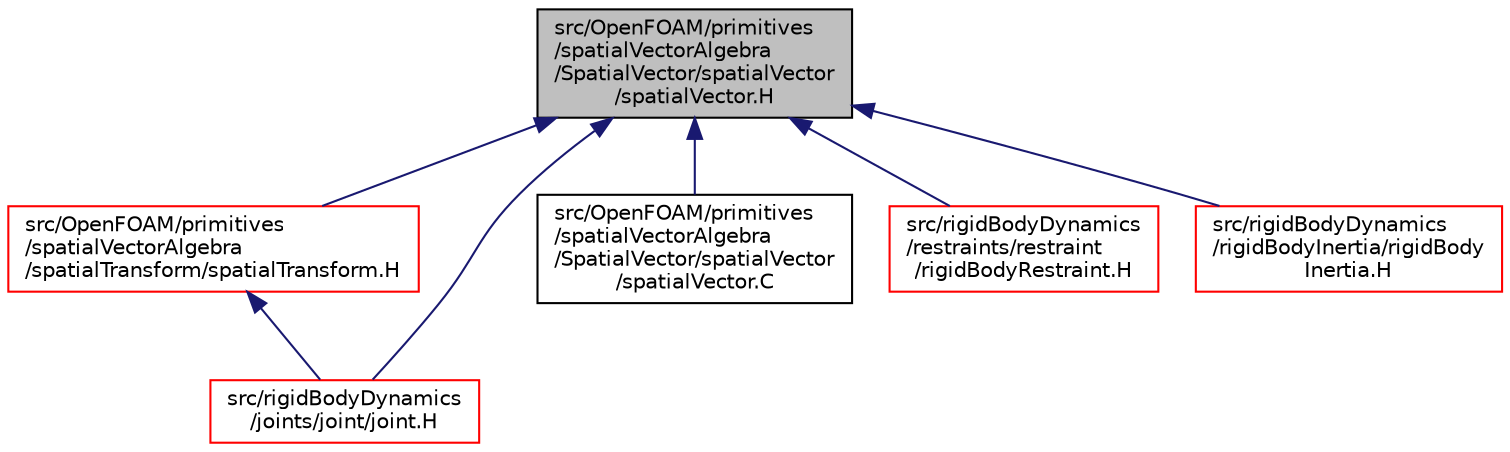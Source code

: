 digraph "src/OpenFOAM/primitives/spatialVectorAlgebra/SpatialVector/spatialVector/spatialVector.H"
{
  bgcolor="transparent";
  edge [fontname="Helvetica",fontsize="10",labelfontname="Helvetica",labelfontsize="10"];
  node [fontname="Helvetica",fontsize="10",shape=record];
  Node1 [label="src/OpenFOAM/primitives\l/spatialVectorAlgebra\l/SpatialVector/spatialVector\l/spatialVector.H",height=0.2,width=0.4,color="black", fillcolor="grey75", style="filled", fontcolor="black"];
  Node1 -> Node2 [dir="back",color="midnightblue",fontsize="10",style="solid",fontname="Helvetica"];
  Node2 [label="src/OpenFOAM/primitives\l/spatialVectorAlgebra\l/spatialTransform/spatialTransform.H",height=0.2,width=0.4,color="red",URL="$a09156.html"];
  Node2 -> Node3 [dir="back",color="midnightblue",fontsize="10",style="solid",fontname="Helvetica"];
  Node3 [label="src/rigidBodyDynamics\l/joints/joint/joint.H",height=0.2,width=0.4,color="red",URL="$a09755.html"];
  Node1 -> Node4 [dir="back",color="midnightblue",fontsize="10",style="solid",fontname="Helvetica"];
  Node4 [label="src/OpenFOAM/primitives\l/spatialVectorAlgebra\l/SpatialVector/spatialVector\l/spatialVector.C",height=0.2,width=0.4,color="black",URL="$a09159.html",tooltip="SpatialVector of scalars. "];
  Node1 -> Node3 [dir="back",color="midnightblue",fontsize="10",style="solid",fontname="Helvetica"];
  Node1 -> Node5 [dir="back",color="midnightblue",fontsize="10",style="solid",fontname="Helvetica"];
  Node5 [label="src/rigidBodyDynamics\l/restraints/restraint\l/rigidBodyRestraint.H",height=0.2,width=0.4,color="red",URL="$a09799.html"];
  Node1 -> Node6 [dir="back",color="midnightblue",fontsize="10",style="solid",fontname="Helvetica"];
  Node6 [label="src/rigidBodyDynamics\l/rigidBodyInertia/rigidBody\lInertia.H",height=0.2,width=0.4,color="red",URL="$a09806.html"];
}
